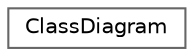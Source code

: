 digraph "Graphical Class Hierarchy"
{
 // INTERACTIVE_SVG=YES
 // LATEX_PDF_SIZE
  bgcolor="transparent";
  edge [fontname=Helvetica,fontsize=10,labelfontname=Helvetica,labelfontsize=10];
  node [fontname=Helvetica,fontsize=10,shape=box,height=0.2,width=0.4];
  rankdir="LR";
  Node0 [label="ClassDiagram",height=0.2,width=0.4,color="grey40", fillcolor="white", style="filled",URL="$d1/d97/class_class_diagram.html",tooltip="Class representing a built-in class diagram."];
}
